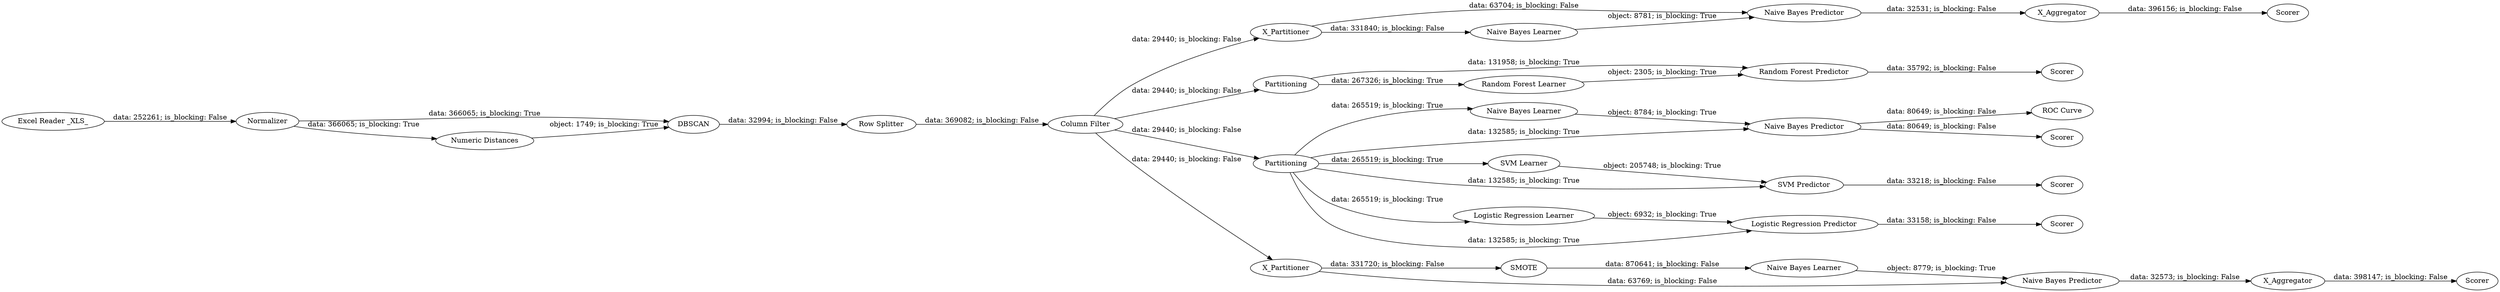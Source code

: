 digraph {
	"3305568782083151936_32" [label="Random Forest Predictor"]
	"3305568782083151936_27" [label=Scorer]
	"3305568782083151936_19" [label=X_Partitioner]
	"3305568782083151936_9" [label=DBSCAN]
	"3305568782083151936_35" [label=Scorer]
	"3305568782083151936_11" [label="Row Splitter"]
	"3305568782083151936_37" [label="Naive Bayes Learner"]
	"3305568782083151936_21" [label="Naive Bayes Predictor"]
	"3305568782083151936_12" [label=Normalizer]
	"3305568782083151936_33" [label=Partitioning]
	"3305568782083151936_28" [label="SVM Learner"]
	"3305568782083151936_20" [label="Naive Bayes Learner"]
	"3305568782083151936_7" [label="Column Filter"]
	"3305568782083151936_15" [label="Naive Bayes Learner"]
	"3305568782083151936_13" [label=Partitioning]
	"3305568782083151936_10" [label="Numeric Distances"]
	"3305568782083151936_39" [label=X_Aggregator]
	"3305568782083151936_16" [label="Naive Bayes Predictor"]
	"3305568782083151936_36" [label=SMOTE]
	"3305568782083151936_18" [label="ROC Curve"]
	"3305568782083151936_38" [label="Naive Bayes Predictor"]
	"3305568782083151936_29" [label="SVM Predictor"]
	"3305568782083151936_30" [label=Scorer]
	"3305568782083151936_24" [label=X_Aggregator]
	"3305568782083151936_22" [label=Scorer]
	"3305568782083151936_25" [label="Logistic Regression Learner"]
	"3305568782083151936_40" [label=Scorer]
	"3305568782083151936_31" [label="Random Forest Learner"]
	"3305568782083151936_17" [label=Scorer]
	"3305568782083151936_8" [label="Excel Reader _XLS_"]
	"3305568782083151936_26" [label="Logistic Regression Predictor"]
	"3305568782083151936_41" [label=X_Partitioner]
	"3305568782083151936_13" -> "3305568782083151936_25" [label="data: 265519; is_blocking: True"]
	"3305568782083151936_39" -> "3305568782083151936_40" [label="data: 398147; is_blocking: False"]
	"3305568782083151936_41" -> "3305568782083151936_38" [label="data: 63769; is_blocking: False"]
	"3305568782083151936_31" -> "3305568782083151936_32" [label="object: 2305; is_blocking: True"]
	"3305568782083151936_7" -> "3305568782083151936_19" [label="data: 29440; is_blocking: False"]
	"3305568782083151936_13" -> "3305568782083151936_26" [label="data: 132585; is_blocking: True"]
	"3305568782083151936_29" -> "3305568782083151936_30" [label="data: 33218; is_blocking: False"]
	"3305568782083151936_21" -> "3305568782083151936_24" [label="data: 32531; is_blocking: False"]
	"3305568782083151936_41" -> "3305568782083151936_36" [label="data: 331720; is_blocking: False"]
	"3305568782083151936_32" -> "3305568782083151936_35" [label="data: 35792; is_blocking: False"]
	"3305568782083151936_36" -> "3305568782083151936_37" [label="data: 870641; is_blocking: False"]
	"3305568782083151936_9" -> "3305568782083151936_11" [label="data: 32994; is_blocking: False"]
	"3305568782083151936_16" -> "3305568782083151936_18" [label="data: 80649; is_blocking: False"]
	"3305568782083151936_16" -> "3305568782083151936_17" [label="data: 80649; is_blocking: False"]
	"3305568782083151936_12" -> "3305568782083151936_10" [label="data: 366065; is_blocking: True"]
	"3305568782083151936_26" -> "3305568782083151936_27" [label="data: 33158; is_blocking: False"]
	"3305568782083151936_33" -> "3305568782083151936_32" [label="data: 131958; is_blocking: True"]
	"3305568782083151936_13" -> "3305568782083151936_15" [label="data: 265519; is_blocking: True"]
	"3305568782083151936_7" -> "3305568782083151936_13" [label="data: 29440; is_blocking: False"]
	"3305568782083151936_33" -> "3305568782083151936_31" [label="data: 267326; is_blocking: True"]
	"3305568782083151936_15" -> "3305568782083151936_16" [label="object: 8784; is_blocking: True"]
	"3305568782083151936_19" -> "3305568782083151936_21" [label="data: 63704; is_blocking: False"]
	"3305568782083151936_25" -> "3305568782083151936_26" [label="object: 6932; is_blocking: True"]
	"3305568782083151936_13" -> "3305568782083151936_16" [label="data: 132585; is_blocking: True"]
	"3305568782083151936_12" -> "3305568782083151936_9" [label="data: 366065; is_blocking: True"]
	"3305568782083151936_19" -> "3305568782083151936_20" [label="data: 331840; is_blocking: False"]
	"3305568782083151936_28" -> "3305568782083151936_29" [label="object: 205748; is_blocking: True"]
	"3305568782083151936_37" -> "3305568782083151936_38" [label="object: 8779; is_blocking: True"]
	"3305568782083151936_20" -> "3305568782083151936_21" [label="object: 8781; is_blocking: True"]
	"3305568782083151936_8" -> "3305568782083151936_12" [label="data: 252261; is_blocking: False"]
	"3305568782083151936_13" -> "3305568782083151936_28" [label="data: 265519; is_blocking: True"]
	"3305568782083151936_38" -> "3305568782083151936_39" [label="data: 32573; is_blocking: False"]
	"3305568782083151936_11" -> "3305568782083151936_7" [label="data: 369082; is_blocking: False"]
	"3305568782083151936_7" -> "3305568782083151936_33" [label="data: 29440; is_blocking: False"]
	"3305568782083151936_24" -> "3305568782083151936_22" [label="data: 396156; is_blocking: False"]
	"3305568782083151936_7" -> "3305568782083151936_41" [label="data: 29440; is_blocking: False"]
	"3305568782083151936_13" -> "3305568782083151936_29" [label="data: 132585; is_blocking: True"]
	"3305568782083151936_10" -> "3305568782083151936_9" [label="object: 1749; is_blocking: True"]
	rankdir=LR
}
